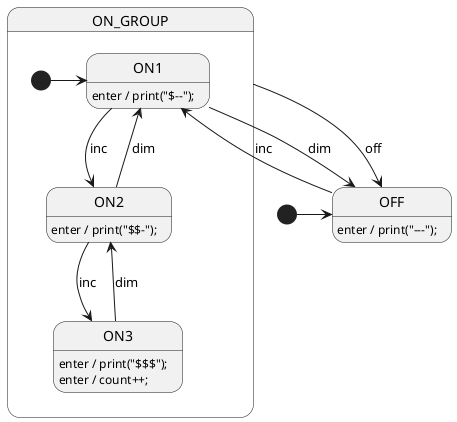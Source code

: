 @startuml LightSm

'//////////////////// STATE ORGANIZATION ////////////////////
' Note: StateSmith treats state names and events as case insensitive.
' More info: https://github.com/StateSmith/StateSmith/wiki/PlantUML

[*] -> OFF

state ON_GROUP {
    [*] -> ON1
    state ON1
    state ON2
    state ON3
}


'//////////////////// STATE HANDLERS ////////////////////

'OFF
OFF: enter / print("---");
OFF --> ON1 : inc

'ON_GROUP
ON_GROUP --> OFF: off

'ON1
ON1: enter / print("$--");
ON1 --> ON2 : inc
ON1 --> OFF : dim

'ON2
ON2: enter / print("$$-");
ON2 --> ON3 : inc
ON2 --> ON1 : dim

'ON3
ON3: enter / print("$$$");
ON3: enter / count++;
ON3 --> ON2 : dim



'######################## StateSmith config ########################
' The below special comment block sets the StateSmith configuration.
' More info: https://github.com/StateSmith/StateSmith/issues/335
' Feel free to remove or modify it as needed.

/'! $CONFIG : toml

[RenderConfig]
FileTop = """
    "use strict";
    """
VariableDeclarations = """
    interfaceObj: null
    """
# Note that we want the below default expansion to be a single line to avoid extra newlines in the generated code.
DefaultAnyExpTemplate = """{VarsPath}interfaceObj.sm_{AutoNameCopy()}"""

[SmRunnerSettings]
transpilerId = "JavaScript"

[SmRunnerSettings.simulation]
enableGeneration = false
'/

@enduml

